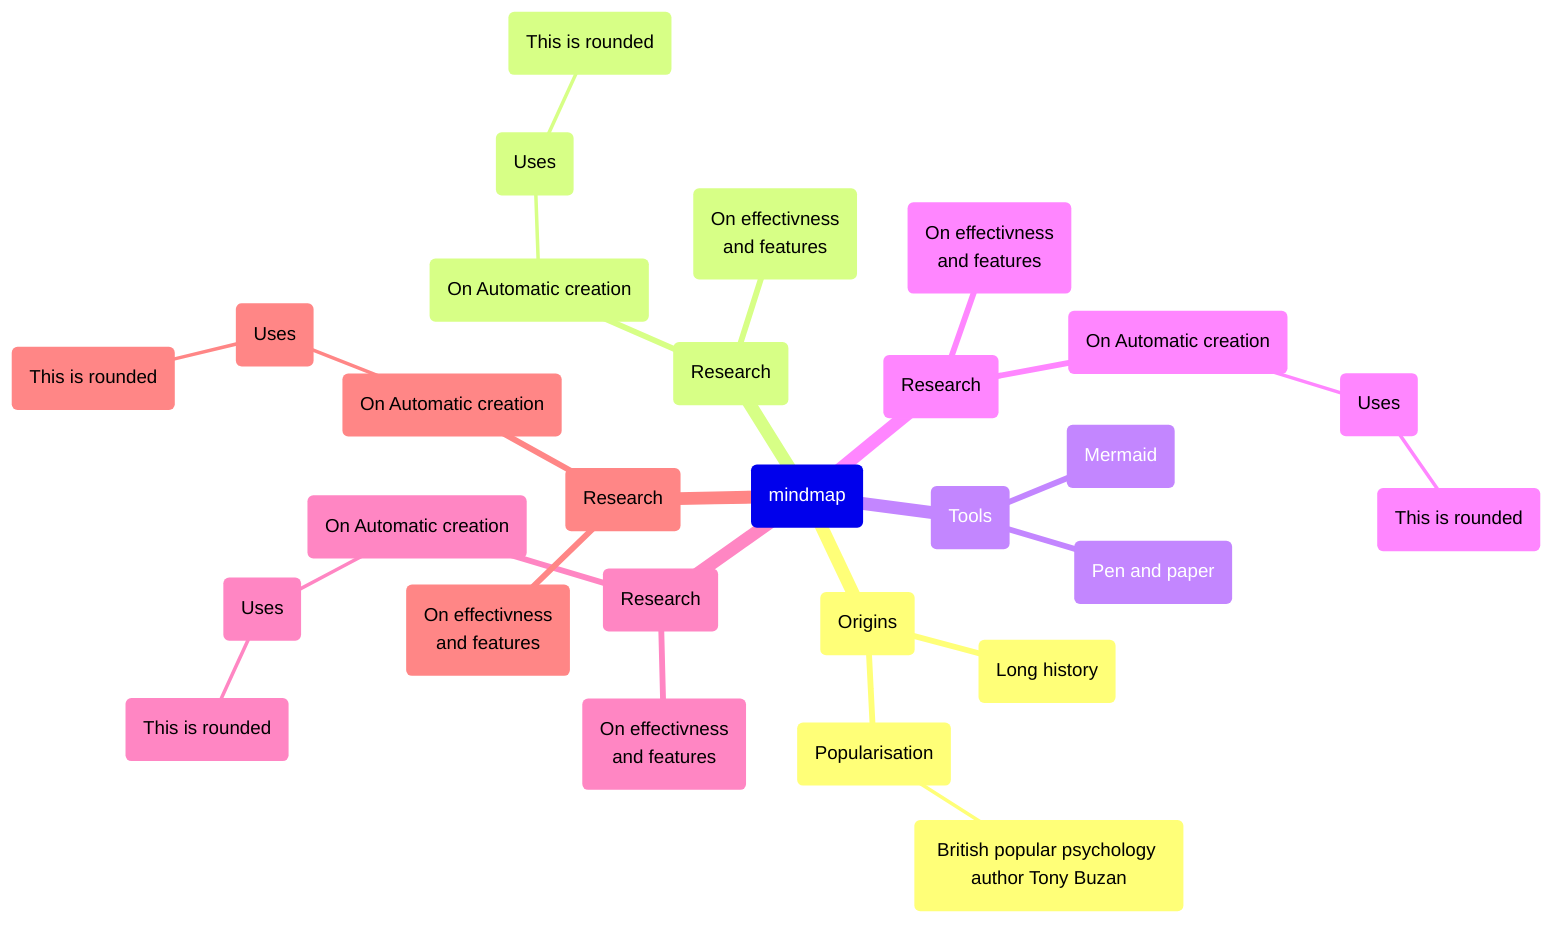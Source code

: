 mindmap
  root(mindmap)
    (Origins)
      (Long history)
      (Popularisation)
        (British popular psychology author Tony Buzan)
    (Research)
      (On effectivness<br/>and features)
      (On Automatic creation)
        (Uses)
            (This is rounded)
    (Tools)
      (Pen and paper)
      (Mermaid)
    (Research)
      (On effectivness<br/>and features)
      (On Automatic creation)
        (Uses)
            (This is rounded)
    (Research)
      (On effectivness<br/>and features)
      (On Automatic creation)
        (Uses)
            (This is rounded)
    (Research)
      (On effectivness<br/>and features)
      (On Automatic creation)
        (Uses)
            (This is rounded)